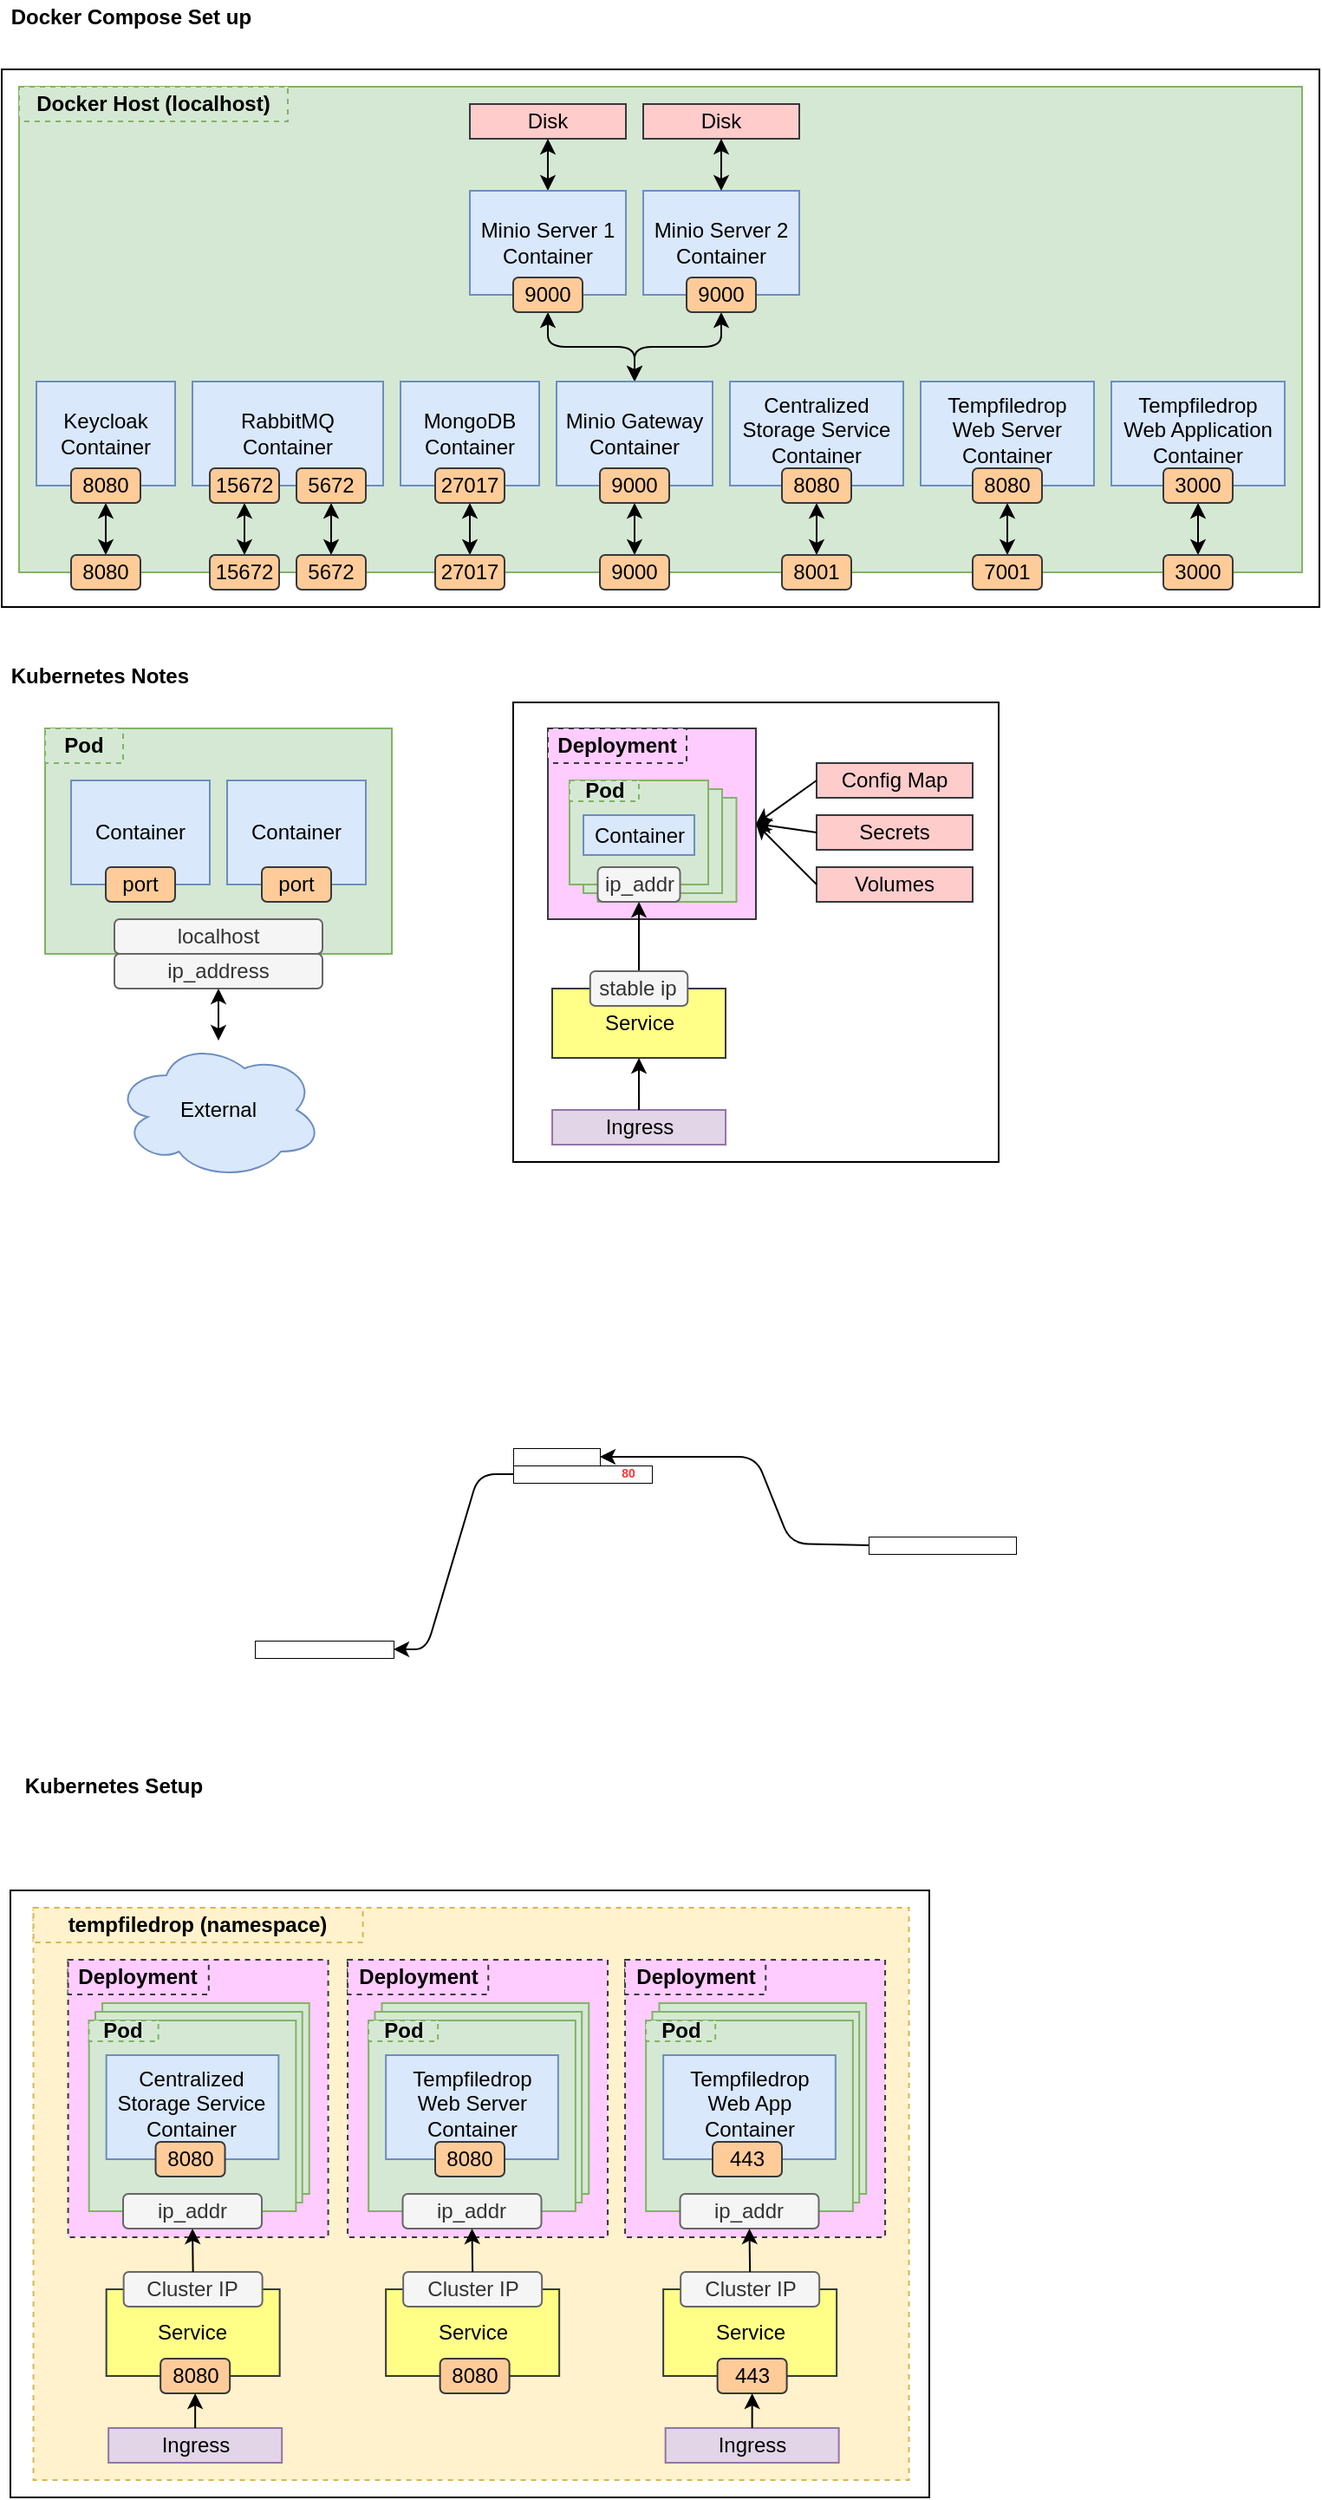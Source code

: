 <mxfile version="14.7.7" type="device"><diagram id="trMkQqfMcbSWY31XYSOp" name="Page-1"><mxGraphModel dx="1166" dy="1688" grid="1" gridSize="10" guides="1" tooltips="1" connect="1" arrows="1" fold="1" page="1" pageScale="1" pageWidth="850" pageHeight="1100" math="0" shadow="0"><root><mxCell id="0"/><mxCell id="1" parent="0"/><mxCell id="Xltlv88d0GK5ley7kXU8-1" value="" style="rounded=0;whiteSpace=wrap;html=1;" vertex="1" parent="1"><mxGeometry x="50" y="20" width="530" height="350" as="geometry"/></mxCell><mxCell id="7ZG99XKSwkydnLc0_f7K-158" value="" style="rounded=0;whiteSpace=wrap;html=1;dashed=1;fontSize=7;strokeWidth=1;fillColor=#fff2cc;align=center;verticalAlign=top;strokeColor=#d6b656;" parent="1" vertex="1"><mxGeometry x="63.28" y="30" width="505" height="330" as="geometry"/></mxCell><mxCell id="7ZG99XKSwkydnLc0_f7K-35" value="" style="rounded=0;whiteSpace=wrap;html=1;strokeColor=#36393d;fillColor=#FFCCFF;dashed=1;" parent="1" vertex="1"><mxGeometry x="404.53" y="60" width="150" height="160" as="geometry"/></mxCell><mxCell id="7ZG99XKSwkydnLc0_f7K-101" value="" style="rounded=0;whiteSpace=wrap;html=1;fillColor=#d5e8d4;strokeColor=#82b366;" parent="1" vertex="1"><mxGeometry x="424.25" y="85" width="119.36" height="110" as="geometry"/></mxCell><mxCell id="7ZG99XKSwkydnLc0_f7K-100" value="" style="rounded=0;whiteSpace=wrap;html=1;fillColor=#d5e8d4;strokeColor=#82b366;" parent="1" vertex="1"><mxGeometry x="420.23" y="90" width="119.36" height="110" as="geometry"/></mxCell><mxCell id="RMCHFQHjmNlvtLms1tPe-68" value="" style="rounded=0;whiteSpace=wrap;html=1;" parent="1" vertex="1"><mxGeometry x="340" y="-665" width="280" height="265" as="geometry"/></mxCell><mxCell id="RMCHFQHjmNlvtLms1tPe-41" value="" style="rounded=0;whiteSpace=wrap;html=1;strokeColor=#36393d;fillColor=#FFCCFF;" parent="1" vertex="1"><mxGeometry x="360.01" y="-650" width="120" height="110" as="geometry"/></mxCell><mxCell id="7ZG99XKSwkydnLc0_f7K-26" value="" style="rounded=0;whiteSpace=wrap;html=1;fillColor=#d5e8d4;strokeColor=#82b366;" parent="1" vertex="1"><mxGeometry x="388.76" y="-610" width="80" height="60" as="geometry"/></mxCell><mxCell id="7ZG99XKSwkydnLc0_f7K-25" value="" style="rounded=0;whiteSpace=wrap;html=1;fillColor=#d5e8d4;strokeColor=#82b366;" parent="1" vertex="1"><mxGeometry x="380.51" y="-615" width="80" height="60" as="geometry"/></mxCell><mxCell id="rOftA-Xwdoj5u1JyBy0W-94" value="" style="rounded=0;whiteSpace=wrap;html=1;verticalAlign=middle;" parent="1" vertex="1"><mxGeometry x="45" y="-1030" width="760" height="310" as="geometry"/></mxCell><mxCell id="rOftA-Xwdoj5u1JyBy0W-77" value="" style="rounded=0;whiteSpace=wrap;html=1;verticalAlign=top;fillColor=#d5e8d4;strokeColor=#82b366;" parent="1" vertex="1"><mxGeometry x="55" y="-1020" width="740" height="280" as="geometry"/></mxCell><mxCell id="rOftA-Xwdoj5u1JyBy0W-1" value="RabbitMQ&lt;br&gt;Container" style="rounded=0;whiteSpace=wrap;html=1;fillColor=#dae8fc;strokeColor=#6c8ebf;" parent="1" vertex="1"><mxGeometry x="155" y="-850" width="110" height="60" as="geometry"/></mxCell><mxCell id="rOftA-Xwdoj5u1JyBy0W-4" value="MongoDB&lt;br&gt;Container" style="rounded=0;whiteSpace=wrap;html=1;fillColor=#dae8fc;strokeColor=#6c8ebf;" parent="1" vertex="1"><mxGeometry x="275" y="-850" width="80" height="60" as="geometry"/></mxCell><mxCell id="rOftA-Xwdoj5u1JyBy0W-13" value="Disk" style="rounded=0;whiteSpace=wrap;html=1;fillColor=#ffcccc;strokeColor=#36393d;" parent="1" vertex="1"><mxGeometry x="315" y="-1010" width="90" height="20" as="geometry"/></mxCell><mxCell id="rOftA-Xwdoj5u1JyBy0W-15" value="" style="endArrow=classic;startArrow=classic;html=1;entryX=0.5;entryY=1;entryDx=0;entryDy=0;exitX=0.5;exitY=0;exitDx=0;exitDy=0;" parent="1" source="rOftA-Xwdoj5u1JyBy0W-60" target="rOftA-Xwdoj5u1JyBy0W-13" edge="1"><mxGeometry width="50" height="50" relative="1" as="geometry"><mxPoint x="455" y="-1000" as="sourcePoint"/><mxPoint x="425" y="-1000" as="targetPoint"/></mxGeometry></mxCell><mxCell id="rOftA-Xwdoj5u1JyBy0W-17" value="" style="endArrow=classic;startArrow=classic;html=1;entryX=0.5;entryY=1;entryDx=0;entryDy=0;exitX=0.5;exitY=0;exitDx=0;exitDy=0;" parent="1" source="rOftA-Xwdoj5u1JyBy0W-57" target="rOftA-Xwdoj5u1JyBy0W-62" edge="1"><mxGeometry width="50" height="50" relative="1" as="geometry"><mxPoint x="445" y="-810" as="sourcePoint"/><mxPoint x="375" y="-880" as="targetPoint"/><Array as="points"><mxPoint x="410" y="-870"/><mxPoint x="360" y="-870"/></Array></mxGeometry></mxCell><mxCell id="rOftA-Xwdoj5u1JyBy0W-18" value="" style="endArrow=classic;startArrow=classic;html=1;entryX=0.5;entryY=1;entryDx=0;entryDy=0;exitX=0.5;exitY=0;exitDx=0;exitDy=0;" parent="1" source="rOftA-Xwdoj5u1JyBy0W-57" target="rOftA-Xwdoj5u1JyBy0W-63" edge="1"><mxGeometry width="50" height="50" relative="1" as="geometry"><mxPoint x="525" y="-850" as="sourcePoint"/><mxPoint x="595" y="-920" as="targetPoint"/><Array as="points"><mxPoint x="410" y="-870"/><mxPoint x="460" y="-870"/></Array></mxGeometry></mxCell><mxCell id="rOftA-Xwdoj5u1JyBy0W-21" value="Keycloak&lt;br&gt;Container" style="rounded=0;whiteSpace=wrap;html=1;fillColor=#dae8fc;strokeColor=#6c8ebf;" parent="1" vertex="1"><mxGeometry x="65" y="-850" width="80" height="60" as="geometry"/></mxCell><mxCell id="rOftA-Xwdoj5u1JyBy0W-37" value="" style="endArrow=classic;startArrow=classic;html=1;entryX=0.5;entryY=1;entryDx=0;entryDy=0;exitX=0.5;exitY=0;exitDx=0;exitDy=0;" parent="1" source="rOftA-Xwdoj5u1JyBy0W-59" target="rOftA-Xwdoj5u1JyBy0W-58" edge="1"><mxGeometry width="50" height="50" relative="1" as="geometry"><mxPoint x="495" y="-640" as="sourcePoint"/><mxPoint x="545" y="-690" as="targetPoint"/></mxGeometry></mxCell><mxCell id="rOftA-Xwdoj5u1JyBy0W-38" value="" style="endArrow=classic;startArrow=classic;html=1;exitX=0.5;exitY=0;exitDx=0;exitDy=0;entryX=0.5;entryY=1;entryDx=0;entryDy=0;" parent="1" source="rOftA-Xwdoj5u1JyBy0W-68" target="rOftA-Xwdoj5u1JyBy0W-67" edge="1"><mxGeometry width="50" height="50" relative="1" as="geometry"><mxPoint x="485" y="-850" as="sourcePoint"/><mxPoint x="655" y="-980" as="targetPoint"/></mxGeometry></mxCell><mxCell id="rOftA-Xwdoj5u1JyBy0W-39" value="" style="endArrow=classic;startArrow=classic;html=1;entryX=0.5;entryY=1;entryDx=0;entryDy=0;exitX=0.5;exitY=0;exitDx=0;exitDy=0;" parent="1" source="rOftA-Xwdoj5u1JyBy0W-71" target="rOftA-Xwdoj5u1JyBy0W-70" edge="1"><mxGeometry width="50" height="50" relative="1" as="geometry"><mxPoint x="485" y="-850" as="sourcePoint"/><mxPoint x="535" y="-900" as="targetPoint"/></mxGeometry></mxCell><mxCell id="rOftA-Xwdoj5u1JyBy0W-40" value="" style="endArrow=classic;startArrow=classic;html=1;exitX=0.5;exitY=0;exitDx=0;exitDy=0;" parent="1" source="rOftA-Xwdoj5u1JyBy0W-75" edge="1"><mxGeometry width="50" height="50" relative="1" as="geometry"><mxPoint x="485" y="-850" as="sourcePoint"/><mxPoint x="735" y="-780" as="targetPoint"/></mxGeometry></mxCell><mxCell id="rOftA-Xwdoj5u1JyBy0W-41" value="" style="endArrow=classic;startArrow=classic;html=1;entryX=0.5;entryY=1;entryDx=0;entryDy=0;exitX=0.5;exitY=0;exitDx=0;exitDy=0;" parent="1" source="rOftA-Xwdoj5u1JyBy0W-56" target="rOftA-Xwdoj5u1JyBy0W-55" edge="1"><mxGeometry width="50" height="50" relative="1" as="geometry"><mxPoint x="385" y="-720" as="sourcePoint"/><mxPoint x="385" y="-770" as="targetPoint"/></mxGeometry></mxCell><mxCell id="rOftA-Xwdoj5u1JyBy0W-42" value="" style="endArrow=classic;startArrow=classic;html=1;entryX=0.5;entryY=1;entryDx=0;entryDy=0;exitX=0.5;exitY=0;exitDx=0;exitDy=0;" parent="1" source="rOftA-Xwdoj5u1JyBy0W-54" target="rOftA-Xwdoj5u1JyBy0W-52" edge="1"><mxGeometry width="50" height="50" relative="1" as="geometry"><mxPoint x="275" y="-720" as="sourcePoint"/><mxPoint x="275" y="-770" as="targetPoint"/></mxGeometry></mxCell><mxCell id="rOftA-Xwdoj5u1JyBy0W-43" value="" style="endArrow=classic;startArrow=classic;html=1;entryX=0.5;entryY=1;entryDx=0;entryDy=0;exitX=0.5;exitY=0;exitDx=0;exitDy=0;" parent="1" source="rOftA-Xwdoj5u1JyBy0W-53" target="rOftA-Xwdoj5u1JyBy0W-51" edge="1"><mxGeometry width="50" height="50" relative="1" as="geometry"><mxPoint x="215" y="-720" as="sourcePoint"/><mxPoint x="215" y="-770" as="targetPoint"/></mxGeometry></mxCell><mxCell id="rOftA-Xwdoj5u1JyBy0W-44" value="" style="endArrow=classic;startArrow=classic;html=1;entryX=0.5;entryY=1;entryDx=0;entryDy=0;exitX=0.5;exitY=0;exitDx=0;exitDy=0;" parent="1" source="rOftA-Xwdoj5u1JyBy0W-49" target="rOftA-Xwdoj5u1JyBy0W-48" edge="1"><mxGeometry width="50" height="50" relative="1" as="geometry"><mxPoint x="105" y="-720" as="sourcePoint"/><mxPoint x="81.0" y="-710" as="targetPoint"/></mxGeometry></mxCell><mxCell id="rOftA-Xwdoj5u1JyBy0W-47" value="Docker Host (localhost)" style="text;html=1;strokeColor=#82b366;fillColor=#d5e8d4;align=center;verticalAlign=middle;whiteSpace=wrap;rounded=0;dashed=1;fontStyle=1" parent="1" vertex="1"><mxGeometry x="55" y="-1020" width="155" height="20" as="geometry"/></mxCell><mxCell id="rOftA-Xwdoj5u1JyBy0W-48" value="8080" style="rounded=1;whiteSpace=wrap;html=1;fillColor=#ffcc99;strokeColor=#36393d;" parent="1" vertex="1"><mxGeometry x="85" y="-800" width="40" height="20" as="geometry"/></mxCell><mxCell id="rOftA-Xwdoj5u1JyBy0W-49" value="8080" style="rounded=1;whiteSpace=wrap;html=1;fillColor=#ffcc99;strokeColor=#36393d;" parent="1" vertex="1"><mxGeometry x="85" y="-750" width="40" height="20" as="geometry"/></mxCell><mxCell id="rOftA-Xwdoj5u1JyBy0W-51" value="15672" style="rounded=1;whiteSpace=wrap;html=1;fillColor=#ffcc99;strokeColor=#36393d;" parent="1" vertex="1"><mxGeometry x="165" y="-800" width="40" height="20" as="geometry"/></mxCell><mxCell id="rOftA-Xwdoj5u1JyBy0W-52" value="5672" style="rounded=1;whiteSpace=wrap;html=1;fillColor=#ffcc99;strokeColor=#36393d;" parent="1" vertex="1"><mxGeometry x="215" y="-800" width="40" height="20" as="geometry"/></mxCell><mxCell id="rOftA-Xwdoj5u1JyBy0W-53" value="15672" style="rounded=1;whiteSpace=wrap;html=1;fillColor=#ffcc99;strokeColor=#36393d;" parent="1" vertex="1"><mxGeometry x="165" y="-750" width="40" height="20" as="geometry"/></mxCell><mxCell id="rOftA-Xwdoj5u1JyBy0W-54" value="5672" style="rounded=1;whiteSpace=wrap;html=1;fillColor=#ffcc99;strokeColor=#36393d;" parent="1" vertex="1"><mxGeometry x="215" y="-750" width="40" height="20" as="geometry"/></mxCell><mxCell id="rOftA-Xwdoj5u1JyBy0W-55" value="27017" style="rounded=1;whiteSpace=wrap;html=1;fillColor=#ffcc99;strokeColor=#36393d;" parent="1" vertex="1"><mxGeometry x="295" y="-800" width="40" height="20" as="geometry"/></mxCell><mxCell id="rOftA-Xwdoj5u1JyBy0W-56" value="27017" style="rounded=1;whiteSpace=wrap;html=1;fillColor=#ffcc99;strokeColor=#36393d;" parent="1" vertex="1"><mxGeometry x="295" y="-750" width="40" height="20" as="geometry"/></mxCell><mxCell id="rOftA-Xwdoj5u1JyBy0W-57" value="Minio Gateway&lt;br&gt;Container" style="rounded=0;whiteSpace=wrap;html=1;fillColor=#dae8fc;strokeColor=#6c8ebf;" parent="1" vertex="1"><mxGeometry x="365" y="-850" width="90" height="60" as="geometry"/></mxCell><mxCell id="rOftA-Xwdoj5u1JyBy0W-58" value="9000" style="rounded=1;whiteSpace=wrap;html=1;fillColor=#ffcc99;strokeColor=#36393d;" parent="1" vertex="1"><mxGeometry x="390" y="-800" width="40" height="20" as="geometry"/></mxCell><mxCell id="rOftA-Xwdoj5u1JyBy0W-59" value="9000" style="rounded=1;whiteSpace=wrap;html=1;fillColor=#ffcc99;strokeColor=#36393d;" parent="1" vertex="1"><mxGeometry x="390" y="-750" width="40" height="20" as="geometry"/></mxCell><mxCell id="rOftA-Xwdoj5u1JyBy0W-60" value="Minio Server 1&lt;br&gt;Container" style="rounded=0;whiteSpace=wrap;html=1;fillColor=#dae8fc;strokeColor=#6c8ebf;" parent="1" vertex="1"><mxGeometry x="315" y="-960" width="90" height="60" as="geometry"/></mxCell><mxCell id="rOftA-Xwdoj5u1JyBy0W-61" value="Minio Server 2&lt;br&gt;Container" style="rounded=0;whiteSpace=wrap;html=1;fillColor=#dae8fc;strokeColor=#6c8ebf;" parent="1" vertex="1"><mxGeometry x="415" y="-960" width="90" height="60" as="geometry"/></mxCell><mxCell id="rOftA-Xwdoj5u1JyBy0W-62" value="9000" style="rounded=1;whiteSpace=wrap;html=1;fillColor=#ffcc99;strokeColor=#36393d;" parent="1" vertex="1"><mxGeometry x="340" y="-910" width="40" height="20" as="geometry"/></mxCell><mxCell id="rOftA-Xwdoj5u1JyBy0W-63" value="9000" style="rounded=1;whiteSpace=wrap;html=1;fillColor=#ffcc99;strokeColor=#36393d;" parent="1" vertex="1"><mxGeometry x="440" y="-910" width="40" height="20" as="geometry"/></mxCell><mxCell id="rOftA-Xwdoj5u1JyBy0W-64" value="Disk" style="rounded=0;whiteSpace=wrap;html=1;fillColor=#ffcccc;strokeColor=#36393d;" parent="1" vertex="1"><mxGeometry x="415" y="-1010" width="90" height="20" as="geometry"/></mxCell><mxCell id="rOftA-Xwdoj5u1JyBy0W-65" value="" style="endArrow=classic;startArrow=classic;html=1;entryX=0.5;entryY=1;entryDx=0;entryDy=0;exitX=0.5;exitY=0;exitDx=0;exitDy=0;" parent="1" source="rOftA-Xwdoj5u1JyBy0W-61" target="rOftA-Xwdoj5u1JyBy0W-64" edge="1"><mxGeometry width="50" height="50" relative="1" as="geometry"><mxPoint x="370.0" y="-950.0" as="sourcePoint"/><mxPoint x="370.0" y="-980.0" as="targetPoint"/></mxGeometry></mxCell><mxCell id="rOftA-Xwdoj5u1JyBy0W-66" value="Centralized&lt;br&gt;Storage Service&lt;br&gt;Container" style="rounded=0;whiteSpace=wrap;html=1;fillColor=#dae8fc;strokeColor=#6c8ebf;verticalAlign=top;" parent="1" vertex="1"><mxGeometry x="465" y="-850" width="100" height="60" as="geometry"/></mxCell><mxCell id="rOftA-Xwdoj5u1JyBy0W-67" value="8080" style="rounded=1;whiteSpace=wrap;html=1;fillColor=#ffcc99;strokeColor=#36393d;" parent="1" vertex="1"><mxGeometry x="495" y="-800" width="40" height="20" as="geometry"/></mxCell><mxCell id="rOftA-Xwdoj5u1JyBy0W-68" value="8001" style="rounded=1;whiteSpace=wrap;html=1;fillColor=#ffcc99;strokeColor=#36393d;" parent="1" vertex="1"><mxGeometry x="495" y="-750" width="40" height="20" as="geometry"/></mxCell><mxCell id="rOftA-Xwdoj5u1JyBy0W-69" value="Tempfiledrop&lt;br&gt;Web Server&lt;br&gt;Container" style="rounded=0;whiteSpace=wrap;html=1;fillColor=#dae8fc;strokeColor=#6c8ebf;verticalAlign=top;" parent="1" vertex="1"><mxGeometry x="575" y="-850" width="100" height="60" as="geometry"/></mxCell><mxCell id="rOftA-Xwdoj5u1JyBy0W-70" value="8080" style="rounded=1;whiteSpace=wrap;html=1;fillColor=#ffcc99;strokeColor=#36393d;" parent="1" vertex="1"><mxGeometry x="605" y="-800" width="40" height="20" as="geometry"/></mxCell><mxCell id="rOftA-Xwdoj5u1JyBy0W-71" value="7001" style="rounded=1;whiteSpace=wrap;html=1;fillColor=#ffcc99;strokeColor=#36393d;" parent="1" vertex="1"><mxGeometry x="605" y="-750" width="40" height="20" as="geometry"/></mxCell><mxCell id="rOftA-Xwdoj5u1JyBy0W-73" value="Tempfiledrop&lt;br&gt;Web Application&lt;br&gt;Container" style="rounded=0;whiteSpace=wrap;html=1;fillColor=#dae8fc;strokeColor=#6c8ebf;verticalAlign=top;" parent="1" vertex="1"><mxGeometry x="685" y="-850" width="100" height="60" as="geometry"/></mxCell><mxCell id="rOftA-Xwdoj5u1JyBy0W-74" value="3000" style="rounded=1;whiteSpace=wrap;html=1;fillColor=#ffcc99;strokeColor=#36393d;" parent="1" vertex="1"><mxGeometry x="715" y="-800" width="40" height="20" as="geometry"/></mxCell><mxCell id="rOftA-Xwdoj5u1JyBy0W-75" value="3000" style="rounded=1;whiteSpace=wrap;html=1;fillColor=#ffcc99;strokeColor=#36393d;" parent="1" vertex="1"><mxGeometry x="715" y="-750" width="40" height="20" as="geometry"/></mxCell><mxCell id="rOftA-Xwdoj5u1JyBy0W-95" value="&lt;b&gt;&amp;nbsp;Docker Compose Set up&lt;/b&gt;" style="text;html=1;strokeColor=none;fillColor=none;align=left;verticalAlign=middle;whiteSpace=wrap;rounded=0;" parent="1" vertex="1"><mxGeometry x="45" y="-1070" width="145" height="20" as="geometry"/></mxCell><mxCell id="rOftA-Xwdoj5u1JyBy0W-96" value="&lt;b&gt;&amp;nbsp;Kubernetes Notes&lt;/b&gt;" style="text;html=1;strokeColor=none;fillColor=none;align=left;verticalAlign=middle;whiteSpace=wrap;rounded=0;" parent="1" vertex="1"><mxGeometry x="45" y="-690" width="145" height="20" as="geometry"/></mxCell><mxCell id="RMCHFQHjmNlvtLms1tPe-1" value="" style="rounded=0;whiteSpace=wrap;html=1;fillColor=#d5e8d4;strokeColor=#82b366;" parent="1" vertex="1"><mxGeometry x="70" y="-650" width="200" height="130" as="geometry"/></mxCell><mxCell id="RMCHFQHjmNlvtLms1tPe-2" value="Container" style="rounded=0;whiteSpace=wrap;html=1;fillColor=#dae8fc;strokeColor=#6c8ebf;" parent="1" vertex="1"><mxGeometry x="85" y="-620" width="80" height="60" as="geometry"/></mxCell><mxCell id="RMCHFQHjmNlvtLms1tPe-3" value="Pod" style="text;html=1;strokeColor=#82b366;fillColor=#d5e8d4;align=center;verticalAlign=middle;whiteSpace=wrap;rounded=0;dashed=1;fontStyle=1" parent="1" vertex="1"><mxGeometry x="70" y="-650" width="45" height="20" as="geometry"/></mxCell><mxCell id="RMCHFQHjmNlvtLms1tPe-4" value="Container" style="rounded=0;whiteSpace=wrap;html=1;fillColor=#dae8fc;strokeColor=#6c8ebf;" parent="1" vertex="1"><mxGeometry x="175" y="-620" width="80" height="60" as="geometry"/></mxCell><mxCell id="RMCHFQHjmNlvtLms1tPe-5" value="port" style="rounded=1;whiteSpace=wrap;html=1;fillColor=#ffcc99;strokeColor=#36393d;" parent="1" vertex="1"><mxGeometry x="105" y="-570" width="40" height="20" as="geometry"/></mxCell><mxCell id="RMCHFQHjmNlvtLms1tPe-6" value="port" style="rounded=1;whiteSpace=wrap;html=1;fillColor=#ffcc99;strokeColor=#36393d;" parent="1" vertex="1"><mxGeometry x="195" y="-570" width="40" height="20" as="geometry"/></mxCell><mxCell id="RMCHFQHjmNlvtLms1tPe-7" value="localhost" style="rounded=1;whiteSpace=wrap;html=1;fillColor=#f5f5f5;strokeColor=#666666;fontColor=#333333;" parent="1" vertex="1"><mxGeometry x="110" y="-540" width="120" height="20" as="geometry"/></mxCell><mxCell id="RMCHFQHjmNlvtLms1tPe-8" value="ip_address" style="rounded=1;whiteSpace=wrap;html=1;fillColor=#f5f5f5;strokeColor=#666666;fontColor=#333333;" parent="1" vertex="1"><mxGeometry x="110" y="-520" width="120" height="20" as="geometry"/></mxCell><mxCell id="RMCHFQHjmNlvtLms1tPe-12" value="" style="group" parent="1" vertex="1" connectable="0"><mxGeometry x="100" y="-470" width="140" height="80" as="geometry"/></mxCell><mxCell id="RMCHFQHjmNlvtLms1tPe-11" value="" style="rounded=0;whiteSpace=wrap;html=1;fillColor=none;strokeColor=none;" parent="RMCHFQHjmNlvtLms1tPe-12" vertex="1"><mxGeometry width="140" height="80" as="geometry"/></mxCell><mxCell id="RMCHFQHjmNlvtLms1tPe-9" value="External" style="ellipse;shape=cloud;whiteSpace=wrap;html=1;fillColor=#dae8fc;strokeColor=#6c8ebf;" parent="RMCHFQHjmNlvtLms1tPe-12" vertex="1"><mxGeometry x="10" width="120" height="80" as="geometry"/></mxCell><mxCell id="RMCHFQHjmNlvtLms1tPe-10" value="" style="endArrow=classic;startArrow=classic;html=1;entryX=0.5;entryY=1;entryDx=0;entryDy=0;exitX=0.5;exitY=0;exitDx=0;exitDy=0;" parent="RMCHFQHjmNlvtLms1tPe-12" source="RMCHFQHjmNlvtLms1tPe-11" target="RMCHFQHjmNlvtLms1tPe-8" edge="1"><mxGeometry width="50" height="50" relative="1" as="geometry"><mxPoint x="70" y="10" as="sourcePoint"/><mxPoint x="120" y="-110" as="targetPoint"/></mxGeometry></mxCell><mxCell id="RMCHFQHjmNlvtLms1tPe-21" value="" style="rounded=0;whiteSpace=wrap;html=1;fillColor=#d5e8d4;strokeColor=#82b366;" parent="1" vertex="1"><mxGeometry x="372.51" y="-620" width="80" height="60" as="geometry"/></mxCell><mxCell id="RMCHFQHjmNlvtLms1tPe-22" value="Container" style="rounded=0;whiteSpace=wrap;html=1;fillColor=#dae8fc;strokeColor=#6c8ebf;" parent="1" vertex="1"><mxGeometry x="380.51" y="-600" width="64" height="23" as="geometry"/></mxCell><mxCell id="RMCHFQHjmNlvtLms1tPe-23" value="Pod" style="text;html=1;strokeColor=#82b366;fillColor=#d5e8d4;align=center;verticalAlign=middle;whiteSpace=wrap;rounded=0;dashed=1;fontStyle=1" parent="1" vertex="1"><mxGeometry x="372.51" y="-620" width="40" height="12" as="geometry"/></mxCell><mxCell id="RMCHFQHjmNlvtLms1tPe-42" value="Deployment" style="text;html=1;strokeColor=#36393d;align=center;verticalAlign=middle;whiteSpace=wrap;rounded=0;dashed=1;fontStyle=1;fillColor=#FFCCFF;" parent="1" vertex="1"><mxGeometry x="360.01" y="-650" width="80" height="20" as="geometry"/></mxCell><mxCell id="RMCHFQHjmNlvtLms1tPe-43" value="Service" style="rounded=0;whiteSpace=wrap;html=1;strokeColor=#36393d;fillColor=#ffff88;" parent="1" vertex="1"><mxGeometry x="362.51" y="-500" width="100" height="40" as="geometry"/></mxCell><mxCell id="RMCHFQHjmNlvtLms1tPe-46" value="ip_addr" style="rounded=1;whiteSpace=wrap;html=1;fillColor=#f5f5f5;strokeColor=#666666;fontColor=#333333;" parent="1" vertex="1"><mxGeometry x="388.76" y="-570" width="47.5" height="20" as="geometry"/></mxCell><mxCell id="RMCHFQHjmNlvtLms1tPe-49" value="" style="endArrow=classic;html=1;entryX=0.5;entryY=1;entryDx=0;entryDy=0;exitX=0.5;exitY=0;exitDx=0;exitDy=0;" parent="1" source="RMCHFQHjmNlvtLms1tPe-59" target="RMCHFQHjmNlvtLms1tPe-46" edge="1"><mxGeometry width="50" height="50" relative="1" as="geometry"><mxPoint x="417.5" y="-500" as="sourcePoint"/><mxPoint x="430" y="-520" as="targetPoint"/></mxGeometry></mxCell><mxCell id="RMCHFQHjmNlvtLms1tPe-55" value="Ingress" style="rounded=0;whiteSpace=wrap;html=1;fillColor=#e1d5e7;strokeColor=#9673a6;" parent="1" vertex="1"><mxGeometry x="362.52" y="-430" width="100" height="20" as="geometry"/></mxCell><mxCell id="RMCHFQHjmNlvtLms1tPe-56" value="" style="endArrow=classic;html=1;exitX=0.5;exitY=0;exitDx=0;exitDy=0;entryX=0.5;entryY=1;entryDx=0;entryDy=0;" parent="1" source="RMCHFQHjmNlvtLms1tPe-55" target="RMCHFQHjmNlvtLms1tPe-43" edge="1"><mxGeometry width="50" height="50" relative="1" as="geometry"><mxPoint x="320" y="-490" as="sourcePoint"/><mxPoint x="370" y="-540" as="targetPoint"/></mxGeometry></mxCell><mxCell id="RMCHFQHjmNlvtLms1tPe-59" value="stable ip" style="rounded=1;whiteSpace=wrap;html=1;fillColor=#f5f5f5;strokeColor=#666666;fontColor=#333333;" parent="1" vertex="1"><mxGeometry x="384.39" y="-510" width="56.25" height="20" as="geometry"/></mxCell><mxCell id="RMCHFQHjmNlvtLms1tPe-60" value="Config Map" style="rounded=0;whiteSpace=wrap;html=1;fillColor=#ffcccc;strokeColor=#36393d;" parent="1" vertex="1"><mxGeometry x="515" y="-630" width="90" height="20" as="geometry"/></mxCell><mxCell id="RMCHFQHjmNlvtLms1tPe-61" value="Secrets" style="rounded=0;whiteSpace=wrap;html=1;fillColor=#ffcccc;strokeColor=#36393d;" parent="1" vertex="1"><mxGeometry x="515" y="-600" width="90" height="20" as="geometry"/></mxCell><mxCell id="RMCHFQHjmNlvtLms1tPe-62" value="Volumes" style="rounded=0;whiteSpace=wrap;html=1;fillColor=#ffcccc;strokeColor=#36393d;" parent="1" vertex="1"><mxGeometry x="515" y="-570" width="90" height="20" as="geometry"/></mxCell><mxCell id="RMCHFQHjmNlvtLms1tPe-63" value="" style="endArrow=classic;html=1;entryX=1;entryY=0.5;entryDx=0;entryDy=0;exitX=0;exitY=0.5;exitDx=0;exitDy=0;" parent="1" source="RMCHFQHjmNlvtLms1tPe-60" target="RMCHFQHjmNlvtLms1tPe-41" edge="1"><mxGeometry width="50" height="50" relative="1" as="geometry"><mxPoint x="450" y="-560" as="sourcePoint"/><mxPoint x="500" y="-610" as="targetPoint"/></mxGeometry></mxCell><mxCell id="RMCHFQHjmNlvtLms1tPe-65" value="" style="endArrow=classic;html=1;exitX=0;exitY=0.5;exitDx=0;exitDy=0;entryX=1;entryY=0.5;entryDx=0;entryDy=0;" parent="1" source="RMCHFQHjmNlvtLms1tPe-61" target="RMCHFQHjmNlvtLms1tPe-41" edge="1"><mxGeometry width="50" height="50" relative="1" as="geometry"><mxPoint x="450" y="-560" as="sourcePoint"/><mxPoint x="500" y="-610" as="targetPoint"/></mxGeometry></mxCell><mxCell id="RMCHFQHjmNlvtLms1tPe-67" value="" style="endArrow=classic;html=1;exitX=0;exitY=0.5;exitDx=0;exitDy=0;entryX=1;entryY=0.5;entryDx=0;entryDy=0;" parent="1" source="RMCHFQHjmNlvtLms1tPe-62" target="RMCHFQHjmNlvtLms1tPe-41" edge="1"><mxGeometry width="50" height="50" relative="1" as="geometry"><mxPoint x="450" y="-560" as="sourcePoint"/><mxPoint x="500" y="-610" as="targetPoint"/></mxGeometry></mxCell><mxCell id="7ZG99XKSwkydnLc0_f7K-36" value="" style="rounded=0;whiteSpace=wrap;html=1;fillColor=#d5e8d4;strokeColor=#82b366;" parent="1" vertex="1"><mxGeometry x="416.57" y="95" width="119.36" height="110" as="geometry"/></mxCell><mxCell id="7ZG99XKSwkydnLc0_f7K-37" value="Pod" style="text;html=1;strokeColor=#82b366;fillColor=#d5e8d4;align=center;verticalAlign=middle;whiteSpace=wrap;rounded=0;dashed=1;fontStyle=1" parent="1" vertex="1"><mxGeometry x="416.57" y="95" width="40" height="12" as="geometry"/></mxCell><mxCell id="7ZG99XKSwkydnLc0_f7K-38" value="Tempfiledrop&lt;br&gt;Web App&lt;br&gt;Container" style="rounded=0;whiteSpace=wrap;html=1;fillColor=#dae8fc;strokeColor=#6c8ebf;verticalAlign=top;" parent="1" vertex="1"><mxGeometry x="426.57" y="115" width="99.36" height="60" as="geometry"/></mxCell><mxCell id="7ZG99XKSwkydnLc0_f7K-40" value="ip_addr" style="rounded=1;whiteSpace=wrap;html=1;fillColor=#f5f5f5;strokeColor=#666666;fontColor=#333333;" parent="1" vertex="1"><mxGeometry x="436.25" y="195" width="80" height="20" as="geometry"/></mxCell><mxCell id="7ZG99XKSwkydnLc0_f7K-41" value="Deployment" style="text;html=1;strokeColor=#36393d;align=center;verticalAlign=middle;whiteSpace=wrap;rounded=0;dashed=1;fontStyle=1;fillColor=#FFCCFF;" parent="1" vertex="1"><mxGeometry x="404.53" y="60" width="81.11" height="20" as="geometry"/></mxCell><mxCell id="7ZG99XKSwkydnLc0_f7K-42" value="443" style="rounded=1;whiteSpace=wrap;html=1;fillColor=#ffcc99;strokeColor=#36393d;" parent="1" vertex="1"><mxGeometry x="455" y="165" width="40" height="20" as="geometry"/></mxCell><mxCell id="7ZG99XKSwkydnLc0_f7K-43" value="Service" style="rounded=0;whiteSpace=wrap;html=1;strokeColor=#36393d;fillColor=#ffff88;verticalAlign=middle;align=center;" parent="1" vertex="1"><mxGeometry x="426.57" y="250" width="100" height="50" as="geometry"/></mxCell><mxCell id="7ZG99XKSwkydnLc0_f7K-44" value="443" style="rounded=1;whiteSpace=wrap;html=1;fillColor=#ffcc99;strokeColor=#36393d;" parent="1" vertex="1"><mxGeometry x="457.82" y="290" width="40" height="20" as="geometry"/></mxCell><mxCell id="7ZG99XKSwkydnLc0_f7K-45" value="Cluster IP" style="rounded=1;whiteSpace=wrap;html=1;fillColor=#f5f5f5;strokeColor=#666666;fontColor=#333333;" parent="1" vertex="1"><mxGeometry x="436.57" y="240" width="80" height="20" as="geometry"/></mxCell><mxCell id="7ZG99XKSwkydnLc0_f7K-46" value="" style="endArrow=classic;html=1;entryX=0.5;entryY=1;entryDx=0;entryDy=0;exitX=0.5;exitY=0;exitDx=0;exitDy=0;" parent="1" source="7ZG99XKSwkydnLc0_f7K-45" target="7ZG99XKSwkydnLc0_f7K-40" edge="1"><mxGeometry width="50" height="50" relative="1" as="geometry"><mxPoint x="515.23" y="290" as="sourcePoint"/><mxPoint x="565.23" y="240" as="targetPoint"/></mxGeometry></mxCell><mxCell id="7ZG99XKSwkydnLc0_f7K-47" value="Ingress" style="rounded=0;whiteSpace=wrap;html=1;fillColor=#e1d5e7;strokeColor=#9673a6;" parent="1" vertex="1"><mxGeometry x="427.82" y="330" width="100" height="20" as="geometry"/></mxCell><mxCell id="7ZG99XKSwkydnLc0_f7K-48" value="" style="endArrow=classic;html=1;entryX=0.5;entryY=1;entryDx=0;entryDy=0;exitX=0.5;exitY=0;exitDx=0;exitDy=0;" parent="1" source="7ZG99XKSwkydnLc0_f7K-47" target="7ZG99XKSwkydnLc0_f7K-44" edge="1"><mxGeometry width="50" height="50" relative="1" as="geometry"><mxPoint x="465.23" y="320" as="sourcePoint"/><mxPoint x="515.23" y="270" as="targetPoint"/></mxGeometry></mxCell><mxCell id="7ZG99XKSwkydnLc0_f7K-75" value="" style="group" parent="1" vertex="1" connectable="0"><mxGeometry x="70" y="-360" width="628.84" height="260" as="geometry"/></mxCell><mxCell id="7ZG99XKSwkydnLc0_f7K-63" value="" style="shape=image;verticalLabelPosition=bottom;labelBackgroundColor=#ffffff;verticalAlign=top;aspect=fixed;imageAspect=0;image=https://miro.medium.com/max/4280/1*MW3_z3K1EDHiAuOXbMFydw.png;" parent="7ZG99XKSwkydnLc0_f7K-75" vertex="1"><mxGeometry width="628.84" height="260" as="geometry"/></mxCell><mxCell id="7ZG99XKSwkydnLc0_f7K-66" value="" style="endArrow=classic;html=1;exitX=0;exitY=0.5;exitDx=0;exitDy=0;" parent="7ZG99XKSwkydnLc0_f7K-75" source="7ZG99XKSwkydnLc0_f7K-69" edge="1"><mxGeometry width="50" height="50" relative="1" as="geometry"><mxPoint x="470" y="180" as="sourcePoint"/><mxPoint x="320" y="130" as="targetPoint"/><Array as="points"><mxPoint x="430" y="180"/><mxPoint x="410" y="130"/></Array></mxGeometry></mxCell><mxCell id="7ZG99XKSwkydnLc0_f7K-67" value="" style="rounded=0;whiteSpace=wrap;html=1;align=center;verticalAlign=top;fillColor=none;strokeWidth=0.5;" parent="7ZG99XKSwkydnLc0_f7K-75" vertex="1"><mxGeometry x="270" y="125" width="50" height="10" as="geometry"/></mxCell><mxCell id="7ZG99XKSwkydnLc0_f7K-69" value="" style="rounded=0;whiteSpace=wrap;html=1;align=center;verticalAlign=top;fillColor=none;strokeWidth=0.5;" parent="7ZG99XKSwkydnLc0_f7K-75" vertex="1"><mxGeometry x="475" y="176" width="85" height="10" as="geometry"/></mxCell><mxCell id="7ZG99XKSwkydnLc0_f7K-71" value="" style="rounded=0;whiteSpace=wrap;html=1;align=center;verticalAlign=top;fillColor=none;strokeWidth=0.5;" parent="7ZG99XKSwkydnLc0_f7K-75" vertex="1"><mxGeometry x="270" y="135" width="80" height="10" as="geometry"/></mxCell><mxCell id="7ZG99XKSwkydnLc0_f7K-72" value="80" style="text;html=1;strokeColor=none;align=center;verticalAlign=middle;whiteSpace=wrap;rounded=0;fontColor=#FF3333;fontStyle=1;fillColor=#ffffff;fontSize=7;" parent="7ZG99XKSwkydnLc0_f7K-75" vertex="1"><mxGeometry x="324" y="136.5" width="25" height="7" as="geometry"/></mxCell><mxCell id="7ZG99XKSwkydnLc0_f7K-73" value="" style="endArrow=classic;html=1;fontSize=7;fontColor=#FF3333;entryX=1;entryY=0.5;entryDx=0;entryDy=0;exitX=0;exitY=0.5;exitDx=0;exitDy=0;" parent="7ZG99XKSwkydnLc0_f7K-75" source="7ZG99XKSwkydnLc0_f7K-71" target="7ZG99XKSwkydnLc0_f7K-74" edge="1"><mxGeometry width="50" height="50" relative="1" as="geometry"><mxPoint x="270" y="236" as="sourcePoint"/><mxPoint x="210" y="240" as="targetPoint"/><Array as="points"><mxPoint x="250" y="140"/><mxPoint x="220" y="241"/></Array></mxGeometry></mxCell><mxCell id="7ZG99XKSwkydnLc0_f7K-74" value="" style="rounded=0;whiteSpace=wrap;html=1;align=center;verticalAlign=top;fillColor=none;strokeWidth=0.5;" parent="7ZG99XKSwkydnLc0_f7K-75" vertex="1"><mxGeometry x="121" y="236" width="80" height="10" as="geometry"/></mxCell><mxCell id="7ZG99XKSwkydnLc0_f7K-128" value="" style="rounded=0;whiteSpace=wrap;html=1;strokeColor=#36393d;fillColor=#FFCCFF;dashed=1;" parent="1" vertex="1"><mxGeometry x="244.53" y="60" width="150" height="160" as="geometry"/></mxCell><mxCell id="7ZG99XKSwkydnLc0_f7K-129" value="" style="rounded=0;whiteSpace=wrap;html=1;fillColor=#d5e8d4;strokeColor=#82b366;" parent="1" vertex="1"><mxGeometry x="264.25" y="85" width="119.36" height="110" as="geometry"/></mxCell><mxCell id="7ZG99XKSwkydnLc0_f7K-130" value="" style="rounded=0;whiteSpace=wrap;html=1;fillColor=#d5e8d4;strokeColor=#82b366;" parent="1" vertex="1"><mxGeometry x="260.23" y="90" width="119.36" height="110" as="geometry"/></mxCell><mxCell id="7ZG99XKSwkydnLc0_f7K-131" value="" style="rounded=0;whiteSpace=wrap;html=1;fillColor=#d5e8d4;strokeColor=#82b366;" parent="1" vertex="1"><mxGeometry x="256.57" y="95" width="119.36" height="110" as="geometry"/></mxCell><mxCell id="7ZG99XKSwkydnLc0_f7K-132" value="Pod" style="text;html=1;strokeColor=#82b366;fillColor=#d5e8d4;align=center;verticalAlign=middle;whiteSpace=wrap;rounded=0;dashed=1;fontStyle=1" parent="1" vertex="1"><mxGeometry x="256.57" y="95" width="40" height="12" as="geometry"/></mxCell><mxCell id="7ZG99XKSwkydnLc0_f7K-133" value="Tempfiledrop&lt;br&gt;Web Server&lt;br&gt;Container" style="rounded=0;whiteSpace=wrap;html=1;fillColor=#dae8fc;strokeColor=#6c8ebf;verticalAlign=top;" parent="1" vertex="1"><mxGeometry x="266.57" y="115" width="99.36" height="60" as="geometry"/></mxCell><mxCell id="7ZG99XKSwkydnLc0_f7K-134" value="ip_addr" style="rounded=1;whiteSpace=wrap;html=1;fillColor=#f5f5f5;strokeColor=#666666;fontColor=#333333;" parent="1" vertex="1"><mxGeometry x="276.25" y="195" width="80" height="20" as="geometry"/></mxCell><mxCell id="7ZG99XKSwkydnLc0_f7K-135" value="Deployment" style="text;html=1;strokeColor=#36393d;align=center;verticalAlign=middle;whiteSpace=wrap;rounded=0;dashed=1;fontStyle=1;fillColor=#FFCCFF;" parent="1" vertex="1"><mxGeometry x="244.53" y="60" width="81.11" height="20" as="geometry"/></mxCell><mxCell id="7ZG99XKSwkydnLc0_f7K-136" value="8080" style="rounded=1;whiteSpace=wrap;html=1;fillColor=#ffcc99;strokeColor=#36393d;" parent="1" vertex="1"><mxGeometry x="295" y="165" width="40" height="20" as="geometry"/></mxCell><mxCell id="7ZG99XKSwkydnLc0_f7K-137" value="Service" style="rounded=0;whiteSpace=wrap;html=1;strokeColor=#36393d;fillColor=#ffff88;verticalAlign=middle;align=center;" parent="1" vertex="1"><mxGeometry x="266.57" y="250" width="100" height="50" as="geometry"/></mxCell><mxCell id="7ZG99XKSwkydnLc0_f7K-138" value="8080" style="rounded=1;whiteSpace=wrap;html=1;fillColor=#ffcc99;strokeColor=#36393d;" parent="1" vertex="1"><mxGeometry x="297.82" y="290" width="40" height="20" as="geometry"/></mxCell><mxCell id="7ZG99XKSwkydnLc0_f7K-139" value="Cluster IP" style="rounded=1;whiteSpace=wrap;html=1;fillColor=#f5f5f5;strokeColor=#666666;fontColor=#333333;" parent="1" vertex="1"><mxGeometry x="276.57" y="240" width="80" height="20" as="geometry"/></mxCell><mxCell id="7ZG99XKSwkydnLc0_f7K-140" value="" style="endArrow=classic;html=1;entryX=0.5;entryY=1;entryDx=0;entryDy=0;exitX=0.5;exitY=0;exitDx=0;exitDy=0;" parent="1" source="7ZG99XKSwkydnLc0_f7K-139" target="7ZG99XKSwkydnLc0_f7K-134" edge="1"><mxGeometry width="50" height="50" relative="1" as="geometry"><mxPoint x="355.23" y="290" as="sourcePoint"/><mxPoint x="405.23" y="240" as="targetPoint"/></mxGeometry></mxCell><mxCell id="7ZG99XKSwkydnLc0_f7K-141" value="" style="rounded=0;whiteSpace=wrap;html=1;strokeColor=#36393d;fillColor=#FFCCFF;dashed=1;" parent="1" vertex="1"><mxGeometry x="83.29" y="60" width="150" height="160" as="geometry"/></mxCell><mxCell id="7ZG99XKSwkydnLc0_f7K-142" value="" style="rounded=0;whiteSpace=wrap;html=1;fillColor=#d5e8d4;strokeColor=#82b366;" parent="1" vertex="1"><mxGeometry x="103.01" y="85" width="119.36" height="110" as="geometry"/></mxCell><mxCell id="7ZG99XKSwkydnLc0_f7K-143" value="" style="rounded=0;whiteSpace=wrap;html=1;fillColor=#d5e8d4;strokeColor=#82b366;" parent="1" vertex="1"><mxGeometry x="98.99" y="90" width="119.36" height="110" as="geometry"/></mxCell><mxCell id="7ZG99XKSwkydnLc0_f7K-144" value="" style="rounded=0;whiteSpace=wrap;html=1;fillColor=#d5e8d4;strokeColor=#82b366;" parent="1" vertex="1"><mxGeometry x="95.33" y="95" width="119.36" height="110" as="geometry"/></mxCell><mxCell id="7ZG99XKSwkydnLc0_f7K-145" value="Pod" style="text;html=1;strokeColor=#82b366;fillColor=#d5e8d4;align=center;verticalAlign=middle;whiteSpace=wrap;rounded=0;dashed=1;fontStyle=1" parent="1" vertex="1"><mxGeometry x="95.33" y="95" width="40" height="12" as="geometry"/></mxCell><mxCell id="7ZG99XKSwkydnLc0_f7K-146" value="Centralized&lt;br&gt;Storage Service&lt;br&gt;Container" style="rounded=0;whiteSpace=wrap;html=1;fillColor=#dae8fc;strokeColor=#6c8ebf;verticalAlign=top;" parent="1" vertex="1"><mxGeometry x="105.33" y="115" width="99.36" height="60" as="geometry"/></mxCell><mxCell id="7ZG99XKSwkydnLc0_f7K-147" value="ip_addr" style="rounded=1;whiteSpace=wrap;html=1;fillColor=#f5f5f5;strokeColor=#666666;fontColor=#333333;" parent="1" vertex="1"><mxGeometry x="115.01" y="195" width="80" height="20" as="geometry"/></mxCell><mxCell id="7ZG99XKSwkydnLc0_f7K-148" value="Deployment" style="text;html=1;strokeColor=#36393d;align=center;verticalAlign=middle;whiteSpace=wrap;rounded=0;dashed=1;fontStyle=1;fillColor=#FFCCFF;" parent="1" vertex="1"><mxGeometry x="83.29" y="60" width="81.11" height="20" as="geometry"/></mxCell><mxCell id="7ZG99XKSwkydnLc0_f7K-149" value="8080" style="rounded=1;whiteSpace=wrap;html=1;fillColor=#ffcc99;strokeColor=#36393d;" parent="1" vertex="1"><mxGeometry x="133.76" y="165" width="40" height="20" as="geometry"/></mxCell><mxCell id="7ZG99XKSwkydnLc0_f7K-150" value="Service" style="rounded=0;whiteSpace=wrap;html=1;strokeColor=#36393d;fillColor=#ffff88;verticalAlign=middle;align=center;" parent="1" vertex="1"><mxGeometry x="105.33" y="250" width="100" height="50" as="geometry"/></mxCell><mxCell id="7ZG99XKSwkydnLc0_f7K-151" value="8080" style="rounded=1;whiteSpace=wrap;html=1;fillColor=#ffcc99;strokeColor=#36393d;" parent="1" vertex="1"><mxGeometry x="136.58" y="290" width="40" height="20" as="geometry"/></mxCell><mxCell id="7ZG99XKSwkydnLc0_f7K-152" value="Cluster IP" style="rounded=1;whiteSpace=wrap;html=1;fillColor=#f5f5f5;strokeColor=#666666;fontColor=#333333;" parent="1" vertex="1"><mxGeometry x="115.33" y="240" width="80" height="20" as="geometry"/></mxCell><mxCell id="7ZG99XKSwkydnLc0_f7K-153" value="" style="endArrow=classic;html=1;entryX=0.5;entryY=1;entryDx=0;entryDy=0;exitX=0.5;exitY=0;exitDx=0;exitDy=0;" parent="1" source="7ZG99XKSwkydnLc0_f7K-152" target="7ZG99XKSwkydnLc0_f7K-147" edge="1"><mxGeometry width="50" height="50" relative="1" as="geometry"><mxPoint x="193.99" y="290" as="sourcePoint"/><mxPoint x="243.99" y="240" as="targetPoint"/></mxGeometry></mxCell><mxCell id="7ZG99XKSwkydnLc0_f7K-154" value="Ingress" style="rounded=0;whiteSpace=wrap;html=1;fillColor=#e1d5e7;strokeColor=#9673a6;" parent="1" vertex="1"><mxGeometry x="106.58" y="330" width="100" height="20" as="geometry"/></mxCell><mxCell id="7ZG99XKSwkydnLc0_f7K-155" value="" style="endArrow=classic;html=1;fontSize=7;fontColor=#FF3333;entryX=0.5;entryY=1;entryDx=0;entryDy=0;exitX=0.5;exitY=0;exitDx=0;exitDy=0;" parent="1" source="7ZG99XKSwkydnLc0_f7K-154" target="7ZG99XKSwkydnLc0_f7K-151" edge="1"><mxGeometry width="50" height="50" relative="1" as="geometry"><mxPoint x="233.28" y="250" as="sourcePoint"/><mxPoint x="283.28" y="200" as="targetPoint"/></mxGeometry></mxCell><mxCell id="7ZG99XKSwkydnLc0_f7K-156" value="&lt;b&gt;&amp;nbsp;Kubernetes Setup&lt;/b&gt;" style="text;html=1;strokeColor=none;fillColor=none;align=left;verticalAlign=middle;whiteSpace=wrap;rounded=0;" parent="1" vertex="1"><mxGeometry x="52.5" y="-50" width="145" height="20" as="geometry"/></mxCell><mxCell id="7ZG99XKSwkydnLc0_f7K-159" value="tempfiledrop (namespace)" style="text;html=1;strokeColor=#d6b656;align=center;verticalAlign=middle;whiteSpace=wrap;rounded=0;dashed=1;fontStyle=1;fillColor=#fff2cc;" parent="1" vertex="1"><mxGeometry x="63.28" y="30" width="190" height="20" as="geometry"/></mxCell></root></mxGraphModel></diagram></mxfile>